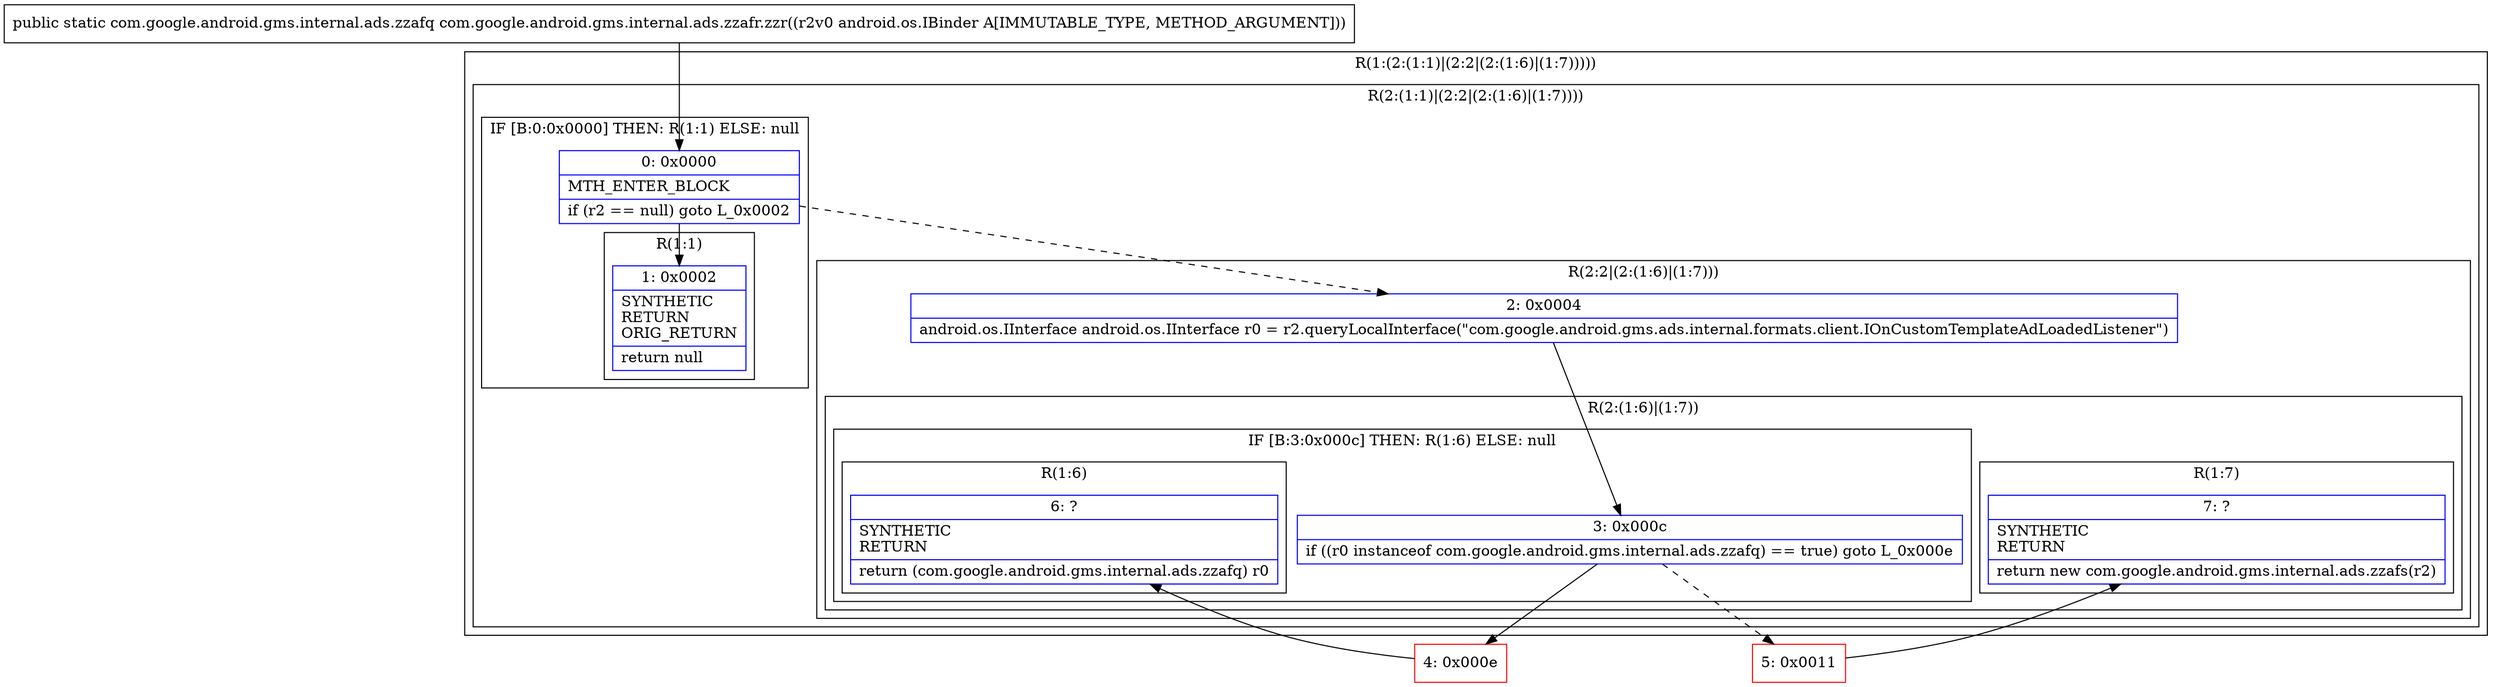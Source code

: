 digraph "CFG forcom.google.android.gms.internal.ads.zzafr.zzr(Landroid\/os\/IBinder;)Lcom\/google\/android\/gms\/internal\/ads\/zzafq;" {
subgraph cluster_Region_2097191408 {
label = "R(1:(2:(1:1)|(2:2|(2:(1:6)|(1:7)))))";
node [shape=record,color=blue];
subgraph cluster_Region_124506059 {
label = "R(2:(1:1)|(2:2|(2:(1:6)|(1:7))))";
node [shape=record,color=blue];
subgraph cluster_IfRegion_1541012833 {
label = "IF [B:0:0x0000] THEN: R(1:1) ELSE: null";
node [shape=record,color=blue];
Node_0 [shape=record,label="{0\:\ 0x0000|MTH_ENTER_BLOCK\l|if (r2 == null) goto L_0x0002\l}"];
subgraph cluster_Region_1432201467 {
label = "R(1:1)";
node [shape=record,color=blue];
Node_1 [shape=record,label="{1\:\ 0x0002|SYNTHETIC\lRETURN\lORIG_RETURN\l|return null\l}"];
}
}
subgraph cluster_Region_1478002177 {
label = "R(2:2|(2:(1:6)|(1:7)))";
node [shape=record,color=blue];
Node_2 [shape=record,label="{2\:\ 0x0004|android.os.IInterface android.os.IInterface r0 = r2.queryLocalInterface(\"com.google.android.gms.ads.internal.formats.client.IOnCustomTemplateAdLoadedListener\")\l}"];
subgraph cluster_Region_753624249 {
label = "R(2:(1:6)|(1:7))";
node [shape=record,color=blue];
subgraph cluster_IfRegion_354217052 {
label = "IF [B:3:0x000c] THEN: R(1:6) ELSE: null";
node [shape=record,color=blue];
Node_3 [shape=record,label="{3\:\ 0x000c|if ((r0 instanceof com.google.android.gms.internal.ads.zzafq) == true) goto L_0x000e\l}"];
subgraph cluster_Region_2021227402 {
label = "R(1:6)";
node [shape=record,color=blue];
Node_6 [shape=record,label="{6\:\ ?|SYNTHETIC\lRETURN\l|return (com.google.android.gms.internal.ads.zzafq) r0\l}"];
}
}
subgraph cluster_Region_1965552504 {
label = "R(1:7)";
node [shape=record,color=blue];
Node_7 [shape=record,label="{7\:\ ?|SYNTHETIC\lRETURN\l|return new com.google.android.gms.internal.ads.zzafs(r2)\l}"];
}
}
}
}
}
Node_4 [shape=record,color=red,label="{4\:\ 0x000e}"];
Node_5 [shape=record,color=red,label="{5\:\ 0x0011}"];
MethodNode[shape=record,label="{public static com.google.android.gms.internal.ads.zzafq com.google.android.gms.internal.ads.zzafr.zzr((r2v0 android.os.IBinder A[IMMUTABLE_TYPE, METHOD_ARGUMENT])) }"];
MethodNode -> Node_0;
Node_0 -> Node_1;
Node_0 -> Node_2[style=dashed];
Node_2 -> Node_3;
Node_3 -> Node_4;
Node_3 -> Node_5[style=dashed];
Node_4 -> Node_6;
Node_5 -> Node_7;
}


